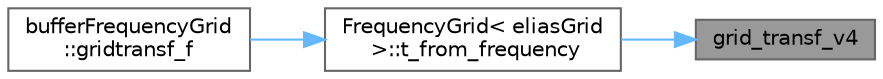 digraph "grid_transf_v4"
{
 // INTERACTIVE_SVG=YES
 // LATEX_PDF_SIZE
  bgcolor="transparent";
  edge [fontname=Helvetica,fontsize=10,labelfontname=Helvetica,labelfontsize=10];
  node [fontname=Helvetica,fontsize=10,shape=box,height=0.2,width=0.4];
  rankdir="RL";
  Node1 [id="Node000001",label="grid_transf_v4",height=0.2,width=0.4,color="gray40", fillcolor="grey60", style="filled", fontcolor="black",tooltip=" "];
  Node1 -> Node2 [id="edge1_Node000001_Node000002",dir="back",color="steelblue1",style="solid",tooltip=" "];
  Node2 [id="Node000002",label="FrequencyGrid\< eliasGrid\l \>::t_from_frequency",height=0.2,width=0.4,color="grey40", fillcolor="white", style="filled",URL="$df/d83/classFrequencyGrid_3_01eliasGrid_01_4.html#afe5e6a34fba8b999659a5179daf2d689",tooltip="grid functions:"];
  Node2 -> Node3 [id="edge2_Node000002_Node000003",dir="back",color="steelblue1",style="solid",tooltip=" "];
  Node3 [id="Node000003",label="bufferFrequencyGrid\l::gridtransf_f",height=0.2,width=0.4,color="grey40", fillcolor="white", style="filled",URL="$df/dd5/classbufferFrequencyGrid.html#ab678924140252131bfff71213c0c31fa",tooltip=" "];
}
